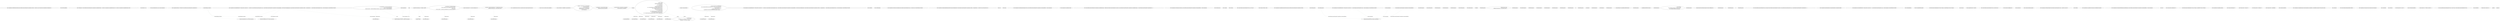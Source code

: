 digraph  {
m1_57 [cluster="CommandLine.Core.TokenPartitioner.Partition(System.Collections.Generic.IEnumerable<CommandLine.Core.Token>, System.Func<string, CSharpx.Maybe<CommandLine.Core.TypeDescriptor>>)", file="Program.cs", label="Entry CommandLine.Core.TokenPartitioner.Partition(System.Collections.Generic.IEnumerable<CommandLine.Core.Token>, System.Func<string, CSharpx.Maybe<CommandLine.Core.TypeDescriptor>>)", span="12-12"];
m1_48 [cluster="Unk.ThrowingValidate", file="Program.cs", label="Entry Unk.ThrowingValidate", span=""];
m1_67 [cluster="T.SetProperties<T>(System.Collections.Generic.IEnumerable<CommandLine.Core.SpecificationProperty>, System.Func<CommandLine.Core.SpecificationProperty, bool>, System.Func<CommandLine.Core.SpecificationProperty, object>)", file="Program.cs", label="Entry T.SetProperties<T>(System.Collections.Generic.IEnumerable<CommandLine.Core.SpecificationProperty>, System.Func<CommandLine.Core.SpecificationProperty, bool>, System.Func<CommandLine.Core.SpecificationProperty, object>)", span="71-71"];
m1_80 [cluster="NotParsed<T>.cstr", file="Program.cs", label="Entry NotParsed<T>.cstr", span=""];
m1_115 [cluster="string.MatchName(string, string, System.StringComparer)", file="Program.cs", label="Entry string.MatchName(string, string, System.StringComparer)", span="8-8"];
m1_53 [cluster="CommandLine.NotParsed<T>.NotParsed(T, System.Collections.Generic.IEnumerable<CommandLine.Error>)", file="Program.cs", label="Entry CommandLine.NotParsed<T>.NotParsed(T, System.Collections.Generic.IEnumerable<CommandLine.Error>)", span="142-142"];
m1_3 [cluster="CommandLine.Core.InstanceBuilder.Build<T>(CSharpx.Maybe<System.Func<T>>, System.Func<System.Collections.Generic.IEnumerable<string>, System.Collections.Generic.IEnumerable<CommandLine.Core.OptionSpecification>, RailwaySharp.ErrorHandling.Result<System.Collections.Generic.IEnumerable<CommandLine.Core.Token>, CommandLine.Error>>, System.Collections.Generic.IEnumerable<string>, System.StringComparer, System.Globalization.CultureInfo)", file="Program.cs", label="Entry CommandLine.Core.InstanceBuilder.Build<T>(CSharpx.Maybe<System.Func<T>>, System.Func<System.Collections.Generic.IEnumerable<string>, System.Collections.Generic.IEnumerable<CommandLine.Core.OptionSpecification>, RailwaySharp.ErrorHandling.Result<System.Collections.Generic.IEnumerable<CommandLine.Core.Token>, CommandLine.Error>>, System.Collections.Generic.IEnumerable<string>, System.StringComparer, System.Globalization.CultureInfo)", span="35-35"];
m1_19 [cluster="CommandLine.Core.InstanceBuilder.Build<T>(CSharpx.Maybe<System.Func<T>>, System.Func<System.Collections.Generic.IEnumerable<string>, System.Collections.Generic.IEnumerable<CommandLine.Core.OptionSpecification>, RailwaySharp.ErrorHandling.Result<System.Collections.Generic.IEnumerable<CommandLine.Core.Token>, CommandLine.Error>>, System.Collections.Generic.IEnumerable<string>, System.StringComparer, System.Globalization.CultureInfo)", file="Program.cs", label="var typeInfo = factory.Return(f => f().GetType(), typeof(T))", span="42-42"];
m1_32 [cluster="CommandLine.Core.InstanceBuilder.Build<T>(CSharpx.Maybe<System.Func<T>>, System.Func<System.Collections.Generic.IEnumerable<string>, System.Collections.Generic.IEnumerable<CommandLine.Core.OptionSpecification>, RailwaySharp.ErrorHandling.Result<System.Collections.Generic.IEnumerable<CommandLine.Core.Token>, CommandLine.Error>>, System.Collections.Generic.IEnumerable<string>, System.StringComparer, System.Globalization.CultureInfo)", file="Program.cs", label="var valueSpecProps = ValueMapper.MapValues(\r\n                (from pt in specProps where pt.Specification.IsValue() select pt),\r\n                    partitions.Values,\r\n                (vals, type, isScalar) => TypeConverter.ChangeType(vals, type, isScalar, parsingCulture))", span="82-85"];
m1_33 [cluster="CommandLine.Core.InstanceBuilder.Build<T>(CSharpx.Maybe<System.Func<T>>, System.Func<System.Collections.Generic.IEnumerable<string>, System.Collections.Generic.IEnumerable<CommandLine.Core.OptionSpecification>, RailwaySharp.ErrorHandling.Result<System.Collections.Generic.IEnumerable<CommandLine.Core.Token>, CommandLine.Error>>, System.Collections.Generic.IEnumerable<string>, System.StringComparer, System.Globalization.CultureInfo)", file="Program.cs", label="var missingValueErrors = from token in partitions.Errors\r\n                                     select new MissingValueOptionError(\r\n                                         optionSpecs.Single(o => token.Text.MatchName(o.ShortName, o.LongName, nameComparer)).FromOptionSpecification())", span="87-89"];
m1_37 [cluster="CommandLine.Core.InstanceBuilder.Build<T>(CSharpx.Maybe<System.Func<T>>, System.Func<System.Collections.Generic.IEnumerable<string>, System.Collections.Generic.IEnumerable<CommandLine.Core.OptionSpecification>, RailwaySharp.ErrorHandling.Result<System.Collections.Generic.IEnumerable<CommandLine.Core.Token>, CommandLine.Error>>, System.Collections.Generic.IEnumerable<string>, System.StringComparer, System.Globalization.CultureInfo)", file="Program.cs", label="instance = factory.Return(f => f(), Activator.CreateInstance<T>())", span="97-97"];
m1_20 [cluster="CommandLine.Core.InstanceBuilder.Build<T>(CSharpx.Maybe<System.Func<T>>, System.Func<System.Collections.Generic.IEnumerable<string>, System.Collections.Generic.IEnumerable<CommandLine.Core.OptionSpecification>, RailwaySharp.ErrorHandling.Result<System.Collections.Generic.IEnumerable<CommandLine.Core.Token>, CommandLine.Error>>, System.Collections.Generic.IEnumerable<string>, System.StringComparer, System.Globalization.CultureInfo)", file="Program.cs", label="var specProps = typeInfo.GetSpecifications(pi => SpecificationProperty.Create(\r\n                    Specification.FromProperty(pi), pi, Maybe.Nothing<object>()))", span="44-45"];
m1_36 [cluster="CommandLine.Core.InstanceBuilder.Build<T>(CSharpx.Maybe<System.Func<T>>, System.Func<System.Collections.Generic.IEnumerable<string>, System.Collections.Generic.IEnumerable<CommandLine.Core.OptionSpecification>, RailwaySharp.ErrorHandling.Result<System.Collections.Generic.IEnumerable<CommandLine.Core.Token>, CommandLine.Error>>, System.Collections.Generic.IEnumerable<string>, System.StringComparer, System.Globalization.CultureInfo)", file="Program.cs", label="typeInfo.IsMutable()", span="95-95"];
m1_39 [cluster="CommandLine.Core.InstanceBuilder.Build<T>(CSharpx.Maybe<System.Func<T>>, System.Func<System.Collections.Generic.IEnumerable<string>, System.Collections.Generic.IEnumerable<CommandLine.Core.OptionSpecification>, RailwaySharp.ErrorHandling.Result<System.Collections.Generic.IEnumerable<CommandLine.Core.Token>, CommandLine.Error>>, System.Collections.Generic.IEnumerable<string>, System.StringComparer, System.Globalization.CultureInfo)", file="Program.cs", label="var ctor = typeInfo.GetConstructor((from sp in specProps select sp.Property.PropertyType).ToArray())", span="113-113"];
m1_21 [cluster="CommandLine.Core.InstanceBuilder.Build<T>(CSharpx.Maybe<System.Func<T>>, System.Func<System.Collections.Generic.IEnumerable<string>, System.Collections.Generic.IEnumerable<CommandLine.Core.OptionSpecification>, RailwaySharp.ErrorHandling.Result<System.Collections.Generic.IEnumerable<CommandLine.Core.Token>, CommandLine.Error>>, System.Collections.Generic.IEnumerable<string>, System.StringComparer, System.Globalization.CultureInfo)", file="Program.cs", label="var specs = from pt in specProps select pt.Specification", span="47-47"];
m1_27 [cluster="CommandLine.Core.InstanceBuilder.Build<T>(CSharpx.Maybe<System.Func<T>>, System.Func<System.Collections.Generic.IEnumerable<string>, System.Collections.Generic.IEnumerable<CommandLine.Core.OptionSpecification>, RailwaySharp.ErrorHandling.Result<System.Collections.Generic.IEnumerable<CommandLine.Core.Token>, CommandLine.Error>>, System.Collections.Generic.IEnumerable<string>, System.StringComparer, System.Globalization.CultureInfo)", file="Program.cs", label="return new NotParsed<T>(makeDefault(), preprocessorErrors);", span="64-64"];
m1_43 [cluster="CommandLine.Core.InstanceBuilder.Build<T>(CSharpx.Maybe<System.Func<T>>, System.Func<System.Collections.Generic.IEnumerable<string>, System.Collections.Generic.IEnumerable<CommandLine.Core.OptionSpecification>, RailwaySharp.ErrorHandling.Result<System.Collections.Generic.IEnumerable<CommandLine.Core.Token>, CommandLine.Error>>, System.Collections.Generic.IEnumerable<string>, System.StringComparer, System.Globalization.CultureInfo)", file="Program.cs", label="var allErrors = tokenizerResult.SuccessfulMessages()\r\n                .Concat(missingValueErrors)\r\n                .Concat(optionSpecProps.SuccessfulMessages())\r\n                .Concat(valueSpecProps.SuccessfulMessages())\r\n                .Concat(validationErrors)", span="125-129"];
m1_42 [cluster="CommandLine.Core.InstanceBuilder.Build<T>(CSharpx.Maybe<System.Func<T>>, System.Func<System.Collections.Generic.IEnumerable<string>, System.Collections.Generic.IEnumerable<CommandLine.Core.OptionSpecification>, RailwaySharp.ErrorHandling.Result<System.Collections.Generic.IEnumerable<CommandLine.Core.Token>, CommandLine.Error>>, System.Collections.Generic.IEnumerable<string>, System.StringComparer, System.Globalization.CultureInfo)", file="Program.cs", label="var validationErrors = specPropsWithValue.Validate(\r\n                SpecificationPropertyRules.Lookup(tokens))", span="122-123"];
m1_34 [cluster="CommandLine.Core.InstanceBuilder.Build<T>(CSharpx.Maybe<System.Func<T>>, System.Func<System.Collections.Generic.IEnumerable<string>, System.Collections.Generic.IEnumerable<CommandLine.Core.OptionSpecification>, RailwaySharp.ErrorHandling.Result<System.Collections.Generic.IEnumerable<CommandLine.Core.Token>, CommandLine.Error>>, System.Collections.Generic.IEnumerable<string>, System.StringComparer, System.Globalization.CultureInfo)", file="Program.cs", label="var specPropsWithValue = optionSpecProps.SucceededWith()\r\n                .Concat(valueSpecProps.SucceededWith())", span="91-92"];
m1_35 [cluster="CommandLine.Core.InstanceBuilder.Build<T>(CSharpx.Maybe<System.Func<T>>, System.Func<System.Collections.Generic.IEnumerable<string>, System.Collections.Generic.IEnumerable<CommandLine.Core.OptionSpecification>, RailwaySharp.ErrorHandling.Result<System.Collections.Generic.IEnumerable<CommandLine.Core.Token>, CommandLine.Error>>, System.Collections.Generic.IEnumerable<string>, System.StringComparer, System.Globalization.CultureInfo)", file="Program.cs", label="T instance", span="94-94"];
m1_38 [cluster="CommandLine.Core.InstanceBuilder.Build<T>(CSharpx.Maybe<System.Func<T>>, System.Func<System.Collections.Generic.IEnumerable<string>, System.Collections.Generic.IEnumerable<CommandLine.Core.OptionSpecification>, RailwaySharp.ErrorHandling.Result<System.Collections.Generic.IEnumerable<CommandLine.Core.Token>, CommandLine.Error>>, System.Collections.Generic.IEnumerable<string>, System.StringComparer, System.Globalization.CultureInfo)", file="Program.cs", label="instance = instance\r\n                    .SetProperties(specPropsWithValue,\r\n                        sp => sp.Value.IsJust(),\r\n                        sp => sp.Value.FromJust())\r\n                    .SetProperties(specPropsWithValue,\r\n                        sp => sp.Value.IsNothing() && sp.Specification.DefaultValue.IsJust(),\r\n                        sp => sp.Specification.DefaultValue.FromJust())\r\n                    .SetProperties(specPropsWithValue,\r\n                        sp => sp.Value.IsNothing()\r\n                            && sp.Specification.TargetType == TargetType.Sequence\r\n                            && sp.Specification.DefaultValue.MatchNothing(),\r\n                        sp => sp.Property.PropertyType.GetGenericArguments().Single().CreateEmptyArray())", span="98-109"];
m1_40 [cluster="CommandLine.Core.InstanceBuilder.Build<T>(CSharpx.Maybe<System.Func<T>>, System.Func<System.Collections.Generic.IEnumerable<string>, System.Collections.Generic.IEnumerable<CommandLine.Core.OptionSpecification>, RailwaySharp.ErrorHandling.Result<System.Collections.Generic.IEnumerable<CommandLine.Core.Token>, CommandLine.Error>>, System.Collections.Generic.IEnumerable<string>, System.StringComparer, System.Globalization.CultureInfo)", file="Program.cs", label="var values = (from prms in ctor.GetParameters()\r\n                              join sp in specPropsWithValue on prms.Name.ToLower() equals sp.Property.Name.ToLower()\r\n                              select sp.Value.Return(v => v,\r\n                                    sp.Specification.DefaultValue.Return(d => d,\r\n                                        sp.Specification.ConversionType.CreateDefaultForImmutable()))).ToArray()", span="114-118"];
m1_41 [cluster="CommandLine.Core.InstanceBuilder.Build<T>(CSharpx.Maybe<System.Func<T>>, System.Func<System.Collections.Generic.IEnumerable<string>, System.Collections.Generic.IEnumerable<CommandLine.Core.OptionSpecification>, RailwaySharp.ErrorHandling.Result<System.Collections.Generic.IEnumerable<CommandLine.Core.Token>, CommandLine.Error>>, System.Collections.Generic.IEnumerable<string>, System.StringComparer, System.Globalization.CultureInfo)", file="Program.cs", label="instance = (T)ctor.Invoke(values)", span="119-119"];
m1_44 [cluster="CommandLine.Core.InstanceBuilder.Build<T>(CSharpx.Maybe<System.Func<T>>, System.Func<System.Collections.Generic.IEnumerable<string>, System.Collections.Generic.IEnumerable<CommandLine.Core.OptionSpecification>, RailwaySharp.ErrorHandling.Result<System.Collections.Generic.IEnumerable<CommandLine.Core.Token>, CommandLine.Error>>, System.Collections.Generic.IEnumerable<string>, System.StringComparer, System.Globalization.CultureInfo)", file="Program.cs", label="return allErrors.Any()\r\n                ? (ParserResult<T>)new NotParsed<T>(instance, allErrors)\r\n                : (ParserResult<T>)new Parsed<T>(instance);", span="131-133"];
m1_45 [cluster="CommandLine.Core.InstanceBuilder.Build<T>(CSharpx.Maybe<System.Func<T>>, System.Func<System.Collections.Generic.IEnumerable<string>, System.Collections.Generic.IEnumerable<CommandLine.Core.OptionSpecification>, RailwaySharp.ErrorHandling.Result<System.Collections.Generic.IEnumerable<CommandLine.Core.Token>, CommandLine.Error>>, System.Collections.Generic.IEnumerable<string>, System.StringComparer, System.Globalization.CultureInfo)", file="Program.cs", label="Exit CommandLine.Core.InstanceBuilder.Build<T>(CSharpx.Maybe<System.Func<T>>, System.Func<System.Collections.Generic.IEnumerable<string>, System.Collections.Generic.IEnumerable<CommandLine.Core.OptionSpecification>, RailwaySharp.ErrorHandling.Result<System.Collections.Generic.IEnumerable<CommandLine.Core.Token>, CommandLine.Error>>, System.Collections.Generic.IEnumerable<string>, System.StringComparer, System.Globalization.CultureInfo)", span="35-35"];
m1_86 [cluster="Unk.GetType", file="Program.cs", label="Entry Unk.GetType", span=""];
m1_70 [cluster="Unk.GetParameters", file="Program.cs", label="Entry Unk.GetParameters", span=""];
m1_108 [cluster="CommandLine.Core.TypeConverter.ChangeType(System.Collections.Generic.IEnumerable<string>, System.Type, bool, System.Globalization.CultureInfo)", file="Program.cs", label="Entry CommandLine.Core.TypeConverter.ChangeType(System.Collections.Generic.IEnumerable<string>, System.Type, bool, System.Globalization.CultureInfo)", span="13-13"];
m1_10 [cluster="CommandLine.Core.Tokenizer.ExplodeOptionList(RailwaySharp.ErrorHandling.Result<System.Collections.Generic.IEnumerable<CommandLine.Core.Token>, CommandLine.Error>, System.Func<string, CSharpx.Maybe<char>>)", file="Program.cs", label="Entry CommandLine.Core.Tokenizer.ExplodeOptionList(RailwaySharp.ErrorHandling.Result<System.Collections.Generic.IEnumerable<CommandLine.Core.Token>, CommandLine.Error>, System.Func<string, CSharpx.Maybe<char>>)", span="46-46"];
m1_97 [cluster="Unk.>", file="Program.cs", label="Entry Unk.>", span=""];
m1_79 [cluster="Unk.Any", file="Program.cs", label="Entry Unk.Any", span=""];
m1_18 [cluster="CommandLine.Core.NameLookup.HavingSeparator(string, System.Collections.Generic.IEnumerable<CommandLine.Core.OptionSpecification>, System.StringComparer)", file="Program.cs", label="Entry CommandLine.Core.NameLookup.HavingSeparator(string, System.Collections.Generic.IEnumerable<CommandLine.Core.OptionSpecification>, System.StringComparer)", span="16-16"];
m1_60 [cluster="CommandLine.Core.Specification.IsValue()", file="Program.cs", label="Entry CommandLine.Core.Specification.IsValue()", span="15-15"];
m1_76 [cluster="System.Collections.Generic.IEnumerable<CommandLine.Core.SpecificationProperty>.Validate(System.Collections.Generic.IEnumerable<System.Func<System.Collections.Generic.IEnumerable<CommandLine.Core.SpecificationProperty>, System.Collections.Generic.IEnumerable<CommandLine.Error>>>)", file="Program.cs", label="Entry System.Collections.Generic.IEnumerable<CommandLine.Core.SpecificationProperty>.Validate(System.Collections.Generic.IEnumerable<System.Func<System.Collections.Generic.IEnumerable<CommandLine.Core.SpecificationProperty>, System.Collections.Generic.IEnumerable<CommandLine.Error>>>)", span="40-40"];
m1_14 [cluster="CommandLine.Core.NameLookup.Contains(string, System.Collections.Generic.IEnumerable<CommandLine.Core.OptionSpecification>, System.StringComparer)", file="Program.cs", label="Entry CommandLine.Core.NameLookup.Contains(string, System.Collections.Generic.IEnumerable<CommandLine.Core.OptionSpecification>, System.StringComparer)", span="11-11"];
m1_69 [cluster="Unk.GetConstructor", file="Program.cs", label="Entry Unk.GetConstructor", span=""];
m1_62 [cluster="Unk.Single", file="Program.cs", label="Entry Unk.Single", span=""];
m1_74 [cluster="Unk.Invoke", file="Program.cs", label="Entry Unk.Invoke", span=""];
m1_50 [cluster="System.Collections.Generic.IEnumerable<TSource>.Any<TSource>()", file="Program.cs", label="Entry System.Collections.Generic.IEnumerable<TSource>.Any<TSource>()", span="0-0"];
m1_54 [cluster="System.Func<TResult>.Invoke()", file="Program.cs", label="Entry System.Func<TResult>.Invoke()", span="0-0"];
m1_75 [cluster="CommandLine.Core.SpecificationPropertyRules.Lookup(System.Collections.Generic.IEnumerable<CommandLine.Core.Token>)", file="Program.cs", label="Entry CommandLine.Core.SpecificationPropertyRules.Lookup(System.Collections.Generic.IEnumerable<CommandLine.Core.Token>)", span="12-12"];
m1_98 [cluster="lambda expression", file="Program.cs", label="Entry lambda expression", span="55-55"];
m1_16 [cluster="lambda expression", file="Program.cs", label="NameLookup.HavingSeparator(name, optionSpecs, nameComparer)", span="27-27"];
m1_4 [cluster="lambda expression", file="Program.cs", label="Entry lambda expression", span="22-29"];
m1_11 [cluster="lambda expression", file="Program.cs", label="Entry lambda expression", span="24-24"];
m1_15 [cluster="lambda expression", file="Program.cs", label="Entry lambda expression", span="27-27"];
m1_8 [cluster="lambda expression", file="Program.cs", label="Exit lambda expression", span="22-29"];
m1_13 [cluster="lambda expression", file="Program.cs", label="Exit lambda expression", span="24-24"];
m1_17 [cluster="lambda expression", file="Program.cs", label="Exit lambda expression", span="27-27"];
m1_106 [cluster="lambda expression", file="Program.cs", label="TypeConverter.ChangeType(vals, type, isScalar, parsingCulture)", span="79-79"];
m1_110 [cluster="lambda expression", file="Program.cs", label="TypeConverter.ChangeType(vals, type, isScalar, parsingCulture)", span="85-85"];
m1_113 [cluster="lambda expression", file="Program.cs", label="token.Text.MatchName(o.ShortName, o.LongName, nameComparer)", span="89-89"];
m1_82 [cluster="lambda expression", file="Program.cs", label="Entry lambda expression", span="42-42"];
m1_87 [cluster="lambda expression", file="Program.cs", label="Entry lambda expression", span="44-45"];
m1_101 [cluster="lambda expression", file="Program.cs", label="Entry lambda expression", span="74-74"];
m1_105 [cluster="lambda expression", file="Program.cs", label="Entry lambda expression", span="79-79"];
m1_109 [cluster="lambda expression", file="Program.cs", label="Entry lambda expression", span="85-85"];
m1_112 [cluster="lambda expression", file="Program.cs", label="Entry lambda expression", span="89-89"];
m1_116 [cluster="lambda expression", file="Program.cs", label="Entry lambda expression", span="97-97"];
m1_144 [cluster="lambda expression", file="Program.cs", label="Entry lambda expression", span="116-116"];
m1_147 [cluster="lambda expression", file="Program.cs", label="Entry lambda expression", span="117-117"];
m1_119 [cluster="lambda expression", file="Program.cs", label="Entry lambda expression", span="100-100"];
m1_123 [cluster="lambda expression", file="Program.cs", label="Entry lambda expression", span="101-101"];
m1_127 [cluster="lambda expression", file="Program.cs", label="Entry lambda expression", span="103-103"];
m1_131 [cluster="lambda expression", file="Program.cs", label="Entry lambda expression", span="104-104"];
m1_134 [cluster="lambda expression", file="Program.cs", label="Entry lambda expression", span="106-108"];
m1_138 [cluster="lambda expression", file="Program.cs", label="Entry lambda expression", span="109-109"];
m1_83 [cluster="lambda expression", file="Program.cs", label="f().GetType()", span="42-42"];
m1_84 [cluster="lambda expression", file="Program.cs", label="Exit lambda expression", span="42-42"];
m1_88 [cluster="lambda expression", file="Program.cs", label="SpecificationProperty.Create(\r\n                    Specification.FromProperty(pi), pi, Maybe.Nothing<object>())", span="44-45"];
m1_89 [cluster="lambda expression", file="Program.cs", label="Exit lambda expression", span="44-45"];
m1_93 [cluster="lambda expression", file="Program.cs", label="Entry lambda expression", span="53-57"];
m1_95 [cluster="lambda expression", file="Program.cs", label="Exit lambda expression", span="53-57"];
m1_100 [cluster="lambda expression", file="Program.cs", label="Exit lambda expression", span="55-55"];
m1_103 [cluster="lambda expression", file="Program.cs", label="Exit lambda expression", span="74-74"];
m1_107 [cluster="lambda expression", file="Program.cs", label="Exit lambda expression", span="79-79"];
m1_111 [cluster="lambda expression", file="Program.cs", label="Exit lambda expression", span="85-85"];
m1_114 [cluster="lambda expression", file="Program.cs", label="Exit lambda expression", span="89-89"];
m1_117 [cluster="lambda expression", file="Program.cs", label="f()", span="97-97"];
m1_118 [cluster="lambda expression", file="Program.cs", label="Exit lambda expression", span="97-97"];
m1_120 [cluster="lambda expression", file="Program.cs", label="sp.Value.IsJust()", span="100-100"];
m1_121 [cluster="lambda expression", file="Program.cs", label="Exit lambda expression", span="100-100"];
m1_124 [cluster="lambda expression", file="Program.cs", label="sp.Value.FromJust()", span="101-101"];
m1_125 [cluster="lambda expression", file="Program.cs", label="Exit lambda expression", span="101-101"];
m1_128 [cluster="lambda expression", file="Program.cs", label="sp.Value.IsNothing() && sp.Specification.DefaultValue.IsJust()", span="103-103"];
m1_129 [cluster="lambda expression", file="Program.cs", label="Exit lambda expression", span="103-103"];
m1_132 [cluster="lambda expression", file="Program.cs", label="sp.Specification.DefaultValue.FromJust()", span="104-104"];
m1_133 [cluster="lambda expression", file="Program.cs", label="Exit lambda expression", span="104-104"];
m1_135 [cluster="lambda expression", file="Program.cs", label="sp.Value.IsNothing()\r\n                            && sp.Specification.TargetType == TargetType.Sequence\r\n                            && sp.Specification.DefaultValue.MatchNothing()", span="106-108"];
m1_136 [cluster="lambda expression", file="Program.cs", label="Exit lambda expression", span="106-108"];
m1_139 [cluster="lambda expression", file="Program.cs", label="sp.Property.PropertyType.GetGenericArguments().Single().CreateEmptyArray()", span="109-109"];
m1_140 [cluster="lambda expression", file="Program.cs", label="Exit lambda expression", span="109-109"];
m1_145 [cluster="lambda expression", file="Program.cs", label=v, span="116-116"];
m1_146 [cluster="lambda expression", file="Program.cs", label="Exit lambda expression", span="116-116"];
m1_148 [cluster="lambda expression", file="Program.cs", label=d, span="117-117"];
m1_149 [cluster="lambda expression", file="Program.cs", label="Exit lambda expression", span="117-117"];
m1_52 [cluster="System.Collections.Generic.IEnumerable<string>.Preprocess(System.Collections.Generic.IEnumerable<System.Func<System.Collections.Generic.IEnumerable<string>, System.Collections.Generic.IEnumerable<CommandLine.Error>>>)", file="Program.cs", label="Entry System.Collections.Generic.IEnumerable<string>.Preprocess(System.Collections.Generic.IEnumerable<System.Func<System.Collections.Generic.IEnumerable<string>, System.Collections.Generic.IEnumerable<CommandLine.Error>>>)", span="11-11"];
m1_61 [cluster="CommandLine.MissingValueOptionError.MissingValueOptionError(CommandLine.NameInfo)", file="Program.cs", label="Entry CommandLine.MissingValueOptionError.MissingValueOptionError(CommandLine.NameInfo)", span="269-269"];
m1_0 [cluster="CommandLine.Core.InstanceBuilder.Build<T>(CSharpx.Maybe<System.Func<T>>, System.Collections.Generic.IEnumerable<string>, System.StringComparer, System.Globalization.CultureInfo)", file="Program.cs", label="Entry CommandLine.Core.InstanceBuilder.Build<T>(CSharpx.Maybe<System.Func<T>>, System.Collections.Generic.IEnumerable<string>, System.StringComparer, System.Globalization.CultureInfo)", span="14-14"];
m1_2 [cluster="CommandLine.Core.InstanceBuilder.Build<T>(CSharpx.Maybe<System.Func<T>>, System.Collections.Generic.IEnumerable<string>, System.StringComparer, System.Globalization.CultureInfo)", file="Program.cs", label="Exit CommandLine.Core.InstanceBuilder.Build<T>(CSharpx.Maybe<System.Func<T>>, System.Collections.Generic.IEnumerable<string>, System.StringComparer, System.Globalization.CultureInfo)", span="14-14"];
m1_47 [cluster="Unk.GetSpecifications", file="Program.cs", label="Entry Unk.GetSpecifications", span=""];
m1_73 [cluster="Unk.CreateDefaultForImmutable", file="Program.cs", label="Entry Unk.CreateDefaultForImmutable", span=""];
m1_77 [cluster="RailwaySharp.ErrorHandling.Result<TSuccess, TMessage>.SuccessfulMessages<TSuccess, TMessage>()", file="Program.cs", label="Entry RailwaySharp.ErrorHandling.Result<TSuccess, TMessage>.SuccessfulMessages<TSuccess, TMessage>()", span="12-12"];
m1_78 [cluster="Unk.Concat", file="Program.cs", label="Entry Unk.Concat", span=""];
m1_81 [cluster="CommandLine.Parsed<T>.Parsed(T)", file="Program.cs", label="Entry CommandLine.Parsed<T>.Parsed(T)", span="72-72"];
m1_142 [cluster="System.Collections.Generic.IEnumerable<TSource>.Single<TSource>()", file="Program.cs", label="Entry System.Collections.Generic.IEnumerable<TSource>.Single<TSource>()", span="0-0"];
m1_143 [cluster="System.Type.CreateEmptyArray()", file="Program.cs", label="Entry System.Type.CreateEmptyArray()", span="114-114"];
m1_72 [cluster="string.ToLower()", file="Program.cs", label="Entry string.ToLower()", span="0-0"];
m1_141 [cluster="System.Type.GetGenericArguments()", file="Program.cs", label="Entry System.Type.GetGenericArguments()", span="0-0"];
m1_9 [cluster="CommandLine.Core.Tokenizer.Tokenize(System.Collections.Generic.IEnumerable<string>, System.Func<string, bool>)", file="Program.cs", label="Entry CommandLine.Core.Tokenizer.Tokenize(System.Collections.Generic.IEnumerable<string>, System.Func<string, bool>)", span="13-13"];
m1_46 [cluster="Unk.Return", file="Program.cs", label="Entry Unk.Return", span=""];
m1_90 [cluster="CommandLine.Core.Specification.FromProperty(System.Reflection.PropertyInfo)", file="Program.cs", label="Entry CommandLine.Core.Specification.FromProperty(System.Reflection.PropertyInfo)", span="105-105"];
m1_104 [cluster="CommandLine.Core.TypeLookup.FindTypeDescriptorAndSibling(string, System.Collections.Generic.IEnumerable<CommandLine.Core.OptionSpecification>, System.StringComparer)", file="Program.cs", label="Entry CommandLine.Core.TypeLookup.FindTypeDescriptorAndSibling(string, System.Collections.Generic.IEnumerable<CommandLine.Core.OptionSpecification>, System.StringComparer)", span="23-23"];
m1_85 [cluster="Unk.f", file="Program.cs", label="Entry Unk.f", span=""];
m1_66 [cluster="System.Activator.CreateInstance<T>()", file="Program.cs", label="Entry System.Activator.CreateInstance<T>()", span="0-0"];
m1_56 [cluster="RailwaySharp.ErrorHandling.Result<TSuccess, TMessage>.SucceededWith<TSuccess, TMessage>()", file="Program.cs", label="Entry RailwaySharp.ErrorHandling.Result<TSuccess, TMessage>.SucceededWith<TSuccess, TMessage>()", span="653-653"];
m1_58 [cluster="CommandLine.Core.Specification.IsOption()", file="Program.cs", label="Entry CommandLine.Core.Specification.IsOption()", span="10-10"];
m1_91 [cluster="CSharpx.Maybe.Nothing<T>()", file="Program.cs", label="Entry CSharpx.Maybe.Nothing<T>()", span="116-116"];
m1_126 [cluster="CSharpx.Maybe<T>.FromJust<T>()", file="Program.cs", label="Entry CSharpx.Maybe<T>.FromJust<T>()", span="342-342"];
m1_130 [cluster="CSharpx.Maybe<T>.IsNothing<T>()", file="Program.cs", label="Entry CSharpx.Maybe<T>.IsNothing<T>()", span="334-334"];
m1_137 [cluster="CSharpx.Maybe<T>.MatchNothing()", file="Program.cs", label="Entry CSharpx.Maybe<T>.MatchNothing()", span="57-57"];
m1_96 [cluster="System.Type.IsMutable()", file="Program.cs", label="Entry System.Type.IsMutable()", span="128-128"];
m1_92 [cluster="CommandLine.Core.SpecificationProperty.Create(CommandLine.Core.Specification, System.Reflection.PropertyInfo, CSharpx.Maybe<object>)", file="Program.cs", label="Entry CommandLine.Core.SpecificationProperty.Create(CommandLine.Core.Specification, System.Reflection.PropertyInfo, CSharpx.Maybe<object>)", span="21-21"];
m1_71 [cluster="Unk.ToLower", file="Program.cs", label="Entry Unk.ToLower", span=""];
m1_49 [cluster="System.Collections.IEnumerable.OfType<TResult>()", file="Program.cs", label="Entry System.Collections.IEnumerable.OfType<TResult>()", span="0-0"];
m1_51 [cluster="CommandLine.Core.PreprocessorGuards.Lookup(System.StringComparer)", file="Program.cs", label="Entry CommandLine.Core.PreprocessorGuards.Lookup(System.StringComparer)", span="11-11"];
m1_65 [cluster="Unk.IsMutable", file="Program.cs", label="Entry Unk.IsMutable", span=""];
m1_68 [cluster="Unk.ToArray", file="Program.cs", label="Entry Unk.ToArray", span=""];
m1_122 [cluster="CSharpx.Maybe<T>.IsJust<T>()", file="Program.cs", label="Entry CSharpx.Maybe<T>.IsJust<T>()", span="326-326"];
m1_63 [cluster="Unk.FromOptionSpecification", file="Program.cs", label="Entry Unk.FromOptionSpecification", span=""];
m1_55 [cluster="System.Func<T1, T2, TResult>.Invoke(T1, T2)", file="Program.cs", label="Entry System.Func<T1, T2, TResult>.Invoke(T1, T2)", span="0-0"];
m1_64 [cluster="System.Collections.Generic.IEnumerable<TSource>.Concat<TSource>(System.Collections.Generic.IEnumerable<TSource>)", file="Program.cs", label="Entry System.Collections.Generic.IEnumerable<TSource>.Concat<TSource>(System.Collections.Generic.IEnumerable<TSource>)", span="0-0"];
m1_59 [cluster="Unk.MapValues", file="Program.cs", label="Entry Unk.MapValues", span=""];
m1_150 [file="Program.cs", label="System.StringComparer", span=""];
m1_151 [file="Program.cs", label="System.Collections.Generic.IEnumerable<CommandLine.Core.OptionSpecification>", span=""];
m1_152 [file="Program.cs", label="CSharpx.Maybe<System.Func<T>>", span=""];
m1_153 [file="Program.cs", label=specProps, span=""];
m1_154 [file="Program.cs", label="System.StringComparer", span=""];
m1_155 [file="Program.cs", label=optionSpecs, span=""];
m1_156 [file="Program.cs", label="System.Globalization.CultureInfo", span=""];
m1_157 [file="Program.cs", label=token, span=""];
m1_3 -> m1_106  [color=darkseagreen4, key=1, label="System.Globalization.CultureInfo", style=dashed];
m1_3 -> m1_110  [color=darkseagreen4, key=1, label="System.Globalization.CultureInfo", style=dashed];
m1_3 -> m1_113  [color=darkseagreen4, key=1, label="System.StringComparer", style=dashed];
m1_19 -> m1_82  [color=darkseagreen4, key=1, label="lambda expression", style=dashed];
m1_19 -> m1_36  [color=darkseagreen4, key=1, label=typeInfo, style=dashed];
m1_32 -> m1_109  [color=darkseagreen4, key=1, label="lambda expression", style=dashed];
m1_33 -> m1_112  [color=darkseagreen4, key=1, label="lambda expression", style=dashed];
m1_33 -> m1_113  [color=darkseagreen4, key=1, label=token, style=dashed];
m1_37 -> m1_116  [color=darkseagreen4, key=1, label="lambda expression", style=dashed];
m1_20 -> m1_87  [color=darkseagreen4, key=1, label="lambda expression", style=dashed];
m1_38 -> m1_119  [color=darkseagreen4, key=1, label="lambda expression", style=dashed];
m1_38 -> m1_123  [color=darkseagreen4, key=1, label="lambda expression", style=dashed];
m1_38 -> m1_127  [color=darkseagreen4, key=1, label="lambda expression", style=dashed];
m1_38 -> m1_131  [color=darkseagreen4, key=1, label="lambda expression", style=dashed];
m1_38 -> m1_134  [color=darkseagreen4, key=1, label="lambda expression", style=dashed];
m1_38 -> m1_138  [color=darkseagreen4, key=1, label="lambda expression", style=dashed];
m1_38 -> m1_44  [color=darkseagreen4, key=1, label=instance, style=dashed];
m1_40 -> m1_144  [color=darkseagreen4, key=1, label="lambda expression", style=dashed];
m1_40 -> m1_147  [color=darkseagreen4, key=1, label="lambda expression", style=dashed];
m1_41 -> m1_44  [color=darkseagreen4, key=1, label=instance, style=dashed];
m1_4 -> m1_16  [color=darkseagreen4, key=1, label="System.Collections.Generic.IEnumerable<CommandLine.Core.OptionSpecification>", style=dashed];
m1_0 -> m1_16  [color=darkseagreen4, key=1, label="System.StringComparer", style=dashed];
m1_150 -> m1_16  [color=darkseagreen4, key=1, label="System.StringComparer", style=dashed];
m1_151 -> m1_16  [color=darkseagreen4, key=1, label="System.Collections.Generic.IEnumerable<CommandLine.Core.OptionSpecification>", style=dashed];
m1_154 -> m1_113  [color=darkseagreen4, key=1, label="System.StringComparer", style=dashed];
m1_156 -> m1_106  [color=darkseagreen4, key=1, label="System.Globalization.CultureInfo", style=dashed];
m1_156 -> m1_110  [color=darkseagreen4, key=1, label="System.Globalization.CultureInfo", style=dashed];
m1_157 -> m1_113  [color=darkseagreen4, key=1, label=token, style=dashed];
}
